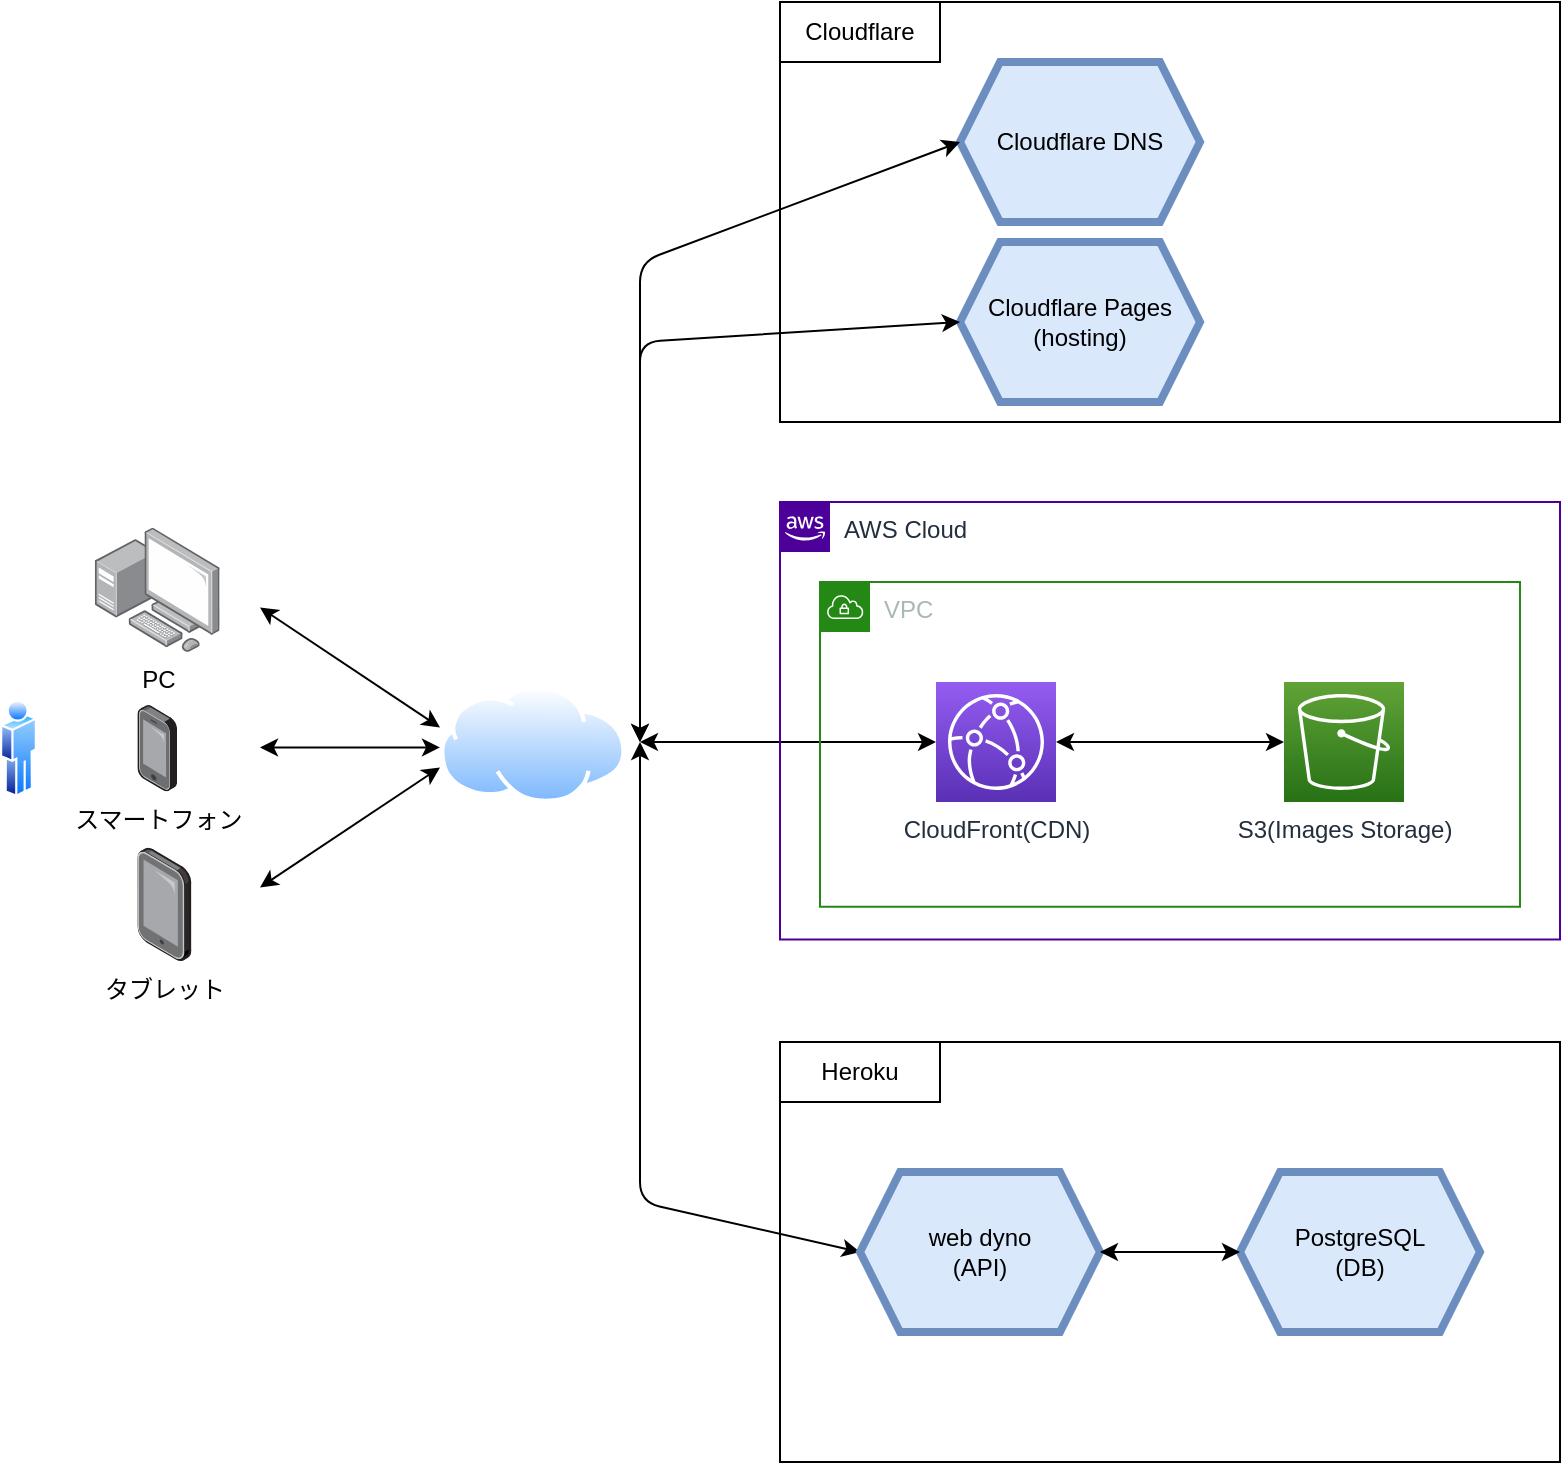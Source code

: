 <mxfile>
    <diagram id="m1nyqVKGlSJDapR7VSdT" name="ページ1">
        <mxGraphModel dx="953" dy="1957" grid="1" gridSize="10" guides="1" tooltips="1" connect="1" arrows="1" fold="1" page="1" pageScale="1" pageWidth="827" pageHeight="1169" background="none" math="0" shadow="0">
            <root>
                <mxCell id="0"/>
                <mxCell id="1" parent="0"/>
                <mxCell id="23" value="" style="rounded=0;whiteSpace=wrap;html=1;fillColor=none;" vertex="1" parent="1">
                    <mxGeometry x="430" y="430" width="390" height="210" as="geometry"/>
                </mxCell>
                <mxCell id="3" value="PC" style="points=[];aspect=fixed;html=1;align=center;shadow=0;dashed=0;image;image=img/lib/allied_telesis/computer_and_terminals/Personal_Computer_with_Server.svg;" parent="1" vertex="1">
                    <mxGeometry x="87.4" y="172.7" width="62.4" height="62.4" as="geometry"/>
                </mxCell>
                <mxCell id="4" value="スマートフォン" style="points=[];aspect=fixed;html=1;align=center;shadow=0;dashed=0;image;image=img/lib/allied_telesis/computer_and_terminals/Smartphone.svg;" parent="1" vertex="1">
                    <mxGeometry x="108.7" y="261.5" width="19.8" height="43.2" as="geometry"/>
                </mxCell>
                <mxCell id="5" value="タブレット" style="points=[];aspect=fixed;html=1;align=center;shadow=0;dashed=0;image;image=img/lib/allied_telesis/computer_and_terminals/Tablet.svg;" parent="1" vertex="1">
                    <mxGeometry x="108.7" y="332.7" width="27" height="57" as="geometry"/>
                </mxCell>
                <mxCell id="7" value="" style="endArrow=classic;startArrow=classic;html=1;" parent="1" edge="1">
                    <mxGeometry width="50" height="50" relative="1" as="geometry">
                        <mxPoint x="170" y="212.7" as="sourcePoint"/>
                        <mxPoint x="260" y="272.7" as="targetPoint"/>
                    </mxGeometry>
                </mxCell>
                <mxCell id="8" value="" style="endArrow=classic;startArrow=classic;html=1;" parent="1" edge="1">
                    <mxGeometry width="50" height="50" relative="1" as="geometry">
                        <mxPoint x="170" y="282.7" as="sourcePoint"/>
                        <mxPoint x="260" y="282.7" as="targetPoint"/>
                    </mxGeometry>
                </mxCell>
                <mxCell id="9" value="" style="endArrow=classic;startArrow=classic;html=1;" parent="1" edge="1">
                    <mxGeometry width="50" height="50" relative="1" as="geometry">
                        <mxPoint x="170" y="352.7" as="sourcePoint"/>
                        <mxPoint x="260" y="292.7" as="targetPoint"/>
                    </mxGeometry>
                </mxCell>
                <mxCell id="10" value="" style="aspect=fixed;perimeter=ellipsePerimeter;html=1;align=center;shadow=0;dashed=0;spacingTop=3;image;image=img/lib/active_directory/user.svg;flipH=1;" parent="1" vertex="1">
                    <mxGeometry x="40" y="258.1" width="18.5" height="50" as="geometry"/>
                </mxCell>
                <mxCell id="12" value="" style="aspect=fixed;perimeter=ellipsePerimeter;html=1;align=center;shadow=0;dashed=0;spacingTop=3;image;image=img/lib/active_directory/internet_cloud.svg;" parent="1" vertex="1">
                    <mxGeometry x="260" y="251.95" width="92.86" height="58.5" as="geometry"/>
                </mxCell>
                <mxCell id="13" value="" style="endArrow=classic;startArrow=classic;html=1;entryX=0;entryY=0.5;entryDx=0;entryDy=0;" parent="1" target="25" edge="1">
                    <mxGeometry width="50" height="50" relative="1" as="geometry">
                        <mxPoint x="360" y="280" as="sourcePoint"/>
                        <mxPoint x="260" y="400" as="targetPoint"/>
                        <Array as="points">
                            <mxPoint x="360" y="510"/>
                        </Array>
                    </mxGeometry>
                </mxCell>
                <mxCell id="17" value="" style="endArrow=classic;startArrow=classic;html=1;entryX=0;entryY=0.5;entryDx=0;entryDy=0;entryPerimeter=0;" parent="1" target="28" edge="1">
                    <mxGeometry width="50" height="50" relative="1" as="geometry">
                        <mxPoint x="360" y="280" as="sourcePoint"/>
                        <mxPoint x="486" y="242.4" as="targetPoint"/>
                    </mxGeometry>
                </mxCell>
                <mxCell id="24" value="Heroku" style="rounded=0;whiteSpace=wrap;html=1;fillColor=none;" vertex="1" parent="1">
                    <mxGeometry x="430" y="430" width="80" height="30" as="geometry"/>
                </mxCell>
                <mxCell id="25" value="web dyno&lt;br&gt;(API)" style="shape=hexagon;perimeter=hexagonPerimeter2;whiteSpace=wrap;html=1;fixedSize=1;fillColor=#dae8fc;strokeWidth=4;strokeColor=#6c8ebf;" vertex="1" parent="1">
                    <mxGeometry x="470" y="495" width="120" height="80" as="geometry"/>
                </mxCell>
                <mxCell id="26" value="PostgreSQL&lt;br&gt;(DB)" style="shape=hexagon;perimeter=hexagonPerimeter2;whiteSpace=wrap;html=1;fixedSize=1;fillColor=#dae8fc;strokeWidth=4;strokeColor=#6c8ebf;" vertex="1" parent="1">
                    <mxGeometry x="660" y="495" width="120" height="80" as="geometry"/>
                </mxCell>
                <mxCell id="27" value="" style="endArrow=classic;startArrow=classic;html=1;entryX=0;entryY=0.5;entryDx=0;entryDy=0;exitX=1;exitY=0.5;exitDx=0;exitDy=0;" edge="1" parent="1" source="25" target="26">
                    <mxGeometry width="50" height="50" relative="1" as="geometry">
                        <mxPoint x="370" y="410" as="sourcePoint"/>
                        <mxPoint x="480" y="545" as="targetPoint"/>
                    </mxGeometry>
                </mxCell>
                <mxCell id="30" value="" style="rounded=0;whiteSpace=wrap;html=1;fillColor=none;" vertex="1" parent="1">
                    <mxGeometry x="430" y="-90.0" width="390" height="210" as="geometry"/>
                </mxCell>
                <mxCell id="31" value="Cloudflare" style="rounded=0;whiteSpace=wrap;html=1;fillColor=none;" vertex="1" parent="1">
                    <mxGeometry x="430" y="-90.0" width="80" height="30" as="geometry"/>
                </mxCell>
                <mxCell id="32" value="Cloudflare DNS" style="shape=hexagon;perimeter=hexagonPerimeter2;whiteSpace=wrap;html=1;fixedSize=1;fillColor=#dae8fc;strokeWidth=4;strokeColor=#6c8ebf;" vertex="1" parent="1">
                    <mxGeometry x="520" y="-60" width="120" height="80" as="geometry"/>
                </mxCell>
                <mxCell id="33" value="Cloudflare Pages&lt;br&gt;(hosting)" style="shape=hexagon;perimeter=hexagonPerimeter2;whiteSpace=wrap;html=1;fixedSize=1;fillColor=#dae8fc;strokeWidth=4;strokeColor=#6c8ebf;" vertex="1" parent="1">
                    <mxGeometry x="520" y="30" width="120" height="80" as="geometry"/>
                </mxCell>
                <mxCell id="35" value="" style="endArrow=classic;startArrow=classic;html=1;entryX=0;entryY=0.5;entryDx=0;entryDy=0;" edge="1" parent="1" target="32">
                    <mxGeometry width="50" height="50" relative="1" as="geometry">
                        <mxPoint x="360" y="280" as="sourcePoint"/>
                        <mxPoint x="518" y="290" as="targetPoint"/>
                        <Array as="points">
                            <mxPoint x="360" y="40"/>
                        </Array>
                    </mxGeometry>
                </mxCell>
                <mxCell id="36" value="" style="endArrow=classic;startArrow=classic;html=1;entryX=0;entryY=0.5;entryDx=0;entryDy=0;" edge="1" parent="1" target="33">
                    <mxGeometry width="50" height="50" relative="1" as="geometry">
                        <mxPoint x="360" y="280" as="sourcePoint"/>
                        <mxPoint x="530" y="-10" as="targetPoint"/>
                        <Array as="points">
                            <mxPoint x="360" y="80"/>
                        </Array>
                    </mxGeometry>
                </mxCell>
                <mxCell id="15" value="VPC" style="points=[[0,0],[0.25,0],[0.5,0],[0.75,0],[1,0],[1,0.25],[1,0.5],[1,0.75],[1,1],[0.75,1],[0.5,1],[0.25,1],[0,1],[0,0.75],[0,0.5],[0,0.25]];outlineConnect=0;gradientColor=none;html=1;whiteSpace=wrap;fontSize=12;fontStyle=0;container=1;pointerEvents=0;collapsible=0;recursiveResize=0;shape=mxgraph.aws4.group;grIcon=mxgraph.aws4.group_vpc;strokeColor=#248814;fillColor=none;verticalAlign=top;align=left;spacingLeft=30;fontColor=#AAB7B8;dashed=0;" parent="1" vertex="1">
                    <mxGeometry x="450" y="200" width="350" height="162.4" as="geometry"/>
                </mxCell>
                <mxCell id="22" value="AWS Cloud" style="points=[[0,0],[0.25,0],[0.5,0],[0.75,0],[1,0],[1,0.25],[1,0.5],[1,0.75],[1,1],[0.75,1],[0.5,1],[0.25,1],[0,1],[0,0.75],[0,0.5],[0,0.25]];outlineConnect=0;gradientColor=none;html=1;whiteSpace=wrap;fontSize=12;fontStyle=0;container=1;pointerEvents=0;collapsible=0;recursiveResize=0;shape=mxgraph.aws4.group;grIcon=mxgraph.aws4.group_aws_cloud_alt;strokeColor=#4C0099;fillColor=none;verticalAlign=top;align=left;spacingLeft=30;fontColor=#232F3E;dashed=0;" parent="1" vertex="1">
                    <mxGeometry x="430" y="160" width="390" height="218.8" as="geometry"/>
                </mxCell>
                <mxCell id="28" value="CloudFront(CDN)" style="sketch=0;points=[[0,0,0],[0.25,0,0],[0.5,0,0],[0.75,0,0],[1,0,0],[0,1,0],[0.25,1,0],[0.5,1,0],[0.75,1,0],[1,1,0],[0,0.25,0],[0,0.5,0],[0,0.75,0],[1,0.25,0],[1,0.5,0],[1,0.75,0]];outlineConnect=0;fontColor=#232F3E;gradientColor=#945DF2;gradientDirection=north;fillColor=#5A30B5;strokeColor=#ffffff;dashed=0;verticalLabelPosition=bottom;verticalAlign=top;align=center;html=1;fontSize=12;fontStyle=0;aspect=fixed;shape=mxgraph.aws4.resourceIcon;resIcon=mxgraph.aws4.cloudfront;" vertex="1" parent="22">
                    <mxGeometry x="78" y="90" width="60" height="60" as="geometry"/>
                </mxCell>
                <mxCell id="29" value="S3(Images Storage)" style="sketch=0;points=[[0,0,0],[0.25,0,0],[0.5,0,0],[0.75,0,0],[1,0,0],[0,1,0],[0.25,1,0],[0.5,1,0],[0.75,1,0],[1,1,0],[0,0.25,0],[0,0.5,0],[0,0.75,0],[1,0.25,0],[1,0.5,0],[1,0.75,0]];outlineConnect=0;fontColor=#232F3E;gradientColor=#60A337;gradientDirection=north;fillColor=#277116;strokeColor=#ffffff;dashed=0;verticalLabelPosition=bottom;verticalAlign=top;align=center;html=1;fontSize=12;fontStyle=0;aspect=fixed;shape=mxgraph.aws4.resourceIcon;resIcon=mxgraph.aws4.s3;" vertex="1" parent="22">
                    <mxGeometry x="252" y="90" width="60" height="60" as="geometry"/>
                </mxCell>
                <mxCell id="18" value="" style="endArrow=classic;startArrow=classic;html=1;entryX=0;entryY=0.5;entryDx=0;entryDy=0;entryPerimeter=0;exitX=1;exitY=0.5;exitDx=0;exitDy=0;exitPerimeter=0;" parent="22" source="28" target="29" edge="1">
                    <mxGeometry width="50" height="50" relative="1" as="geometry">
                        <mxPoint x="138" y="130.0" as="sourcePoint"/>
                        <mxPoint x="182.8" y="130.0" as="targetPoint"/>
                    </mxGeometry>
                </mxCell>
            </root>
        </mxGraphModel>
    </diagram>
</mxfile>